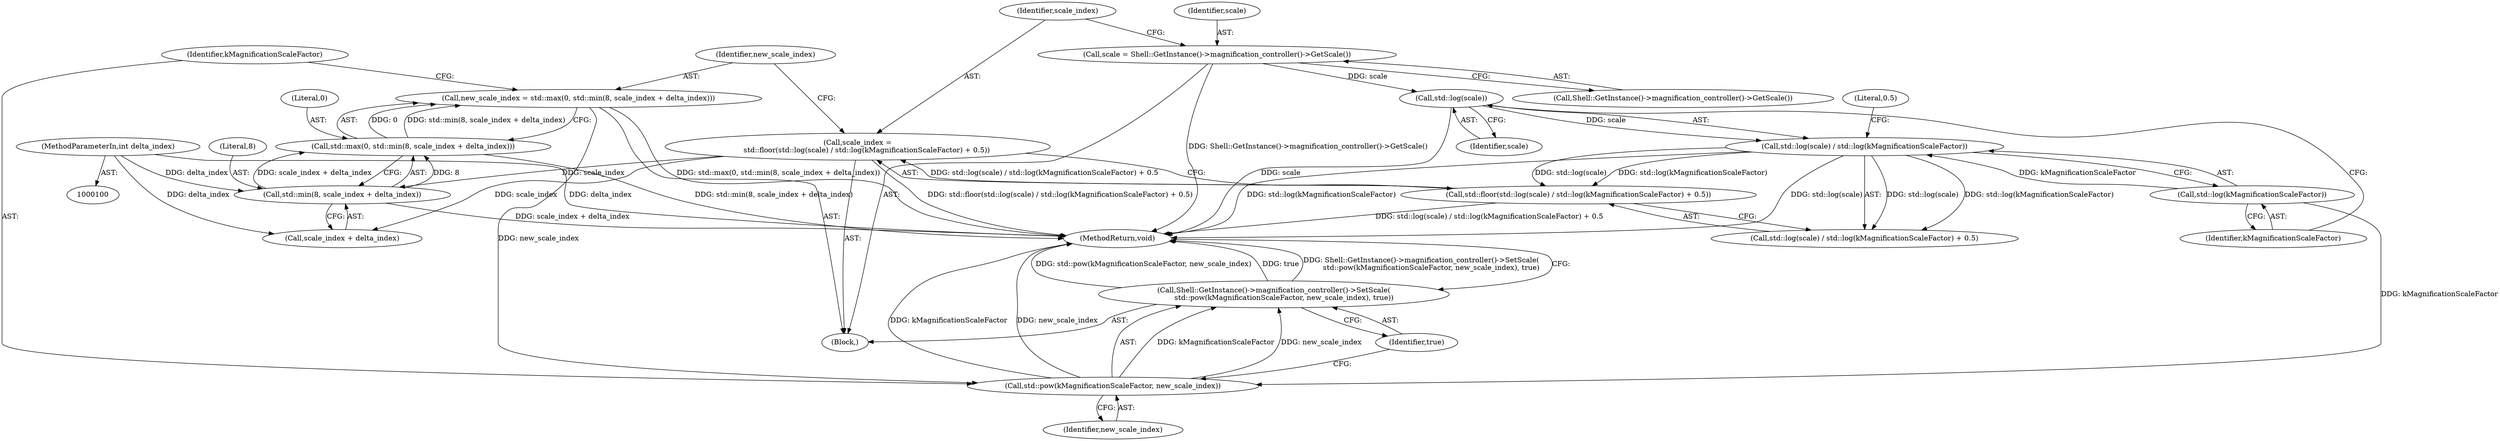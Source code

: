 digraph "0_Chrome_62b8b6e168a12263aab6b88dbef0b900cc37309f_0@integer" {
"1000122" [label="(Call,new_scale_index = std::max(0, std::min(8, scale_index + delta_index)))"];
"1000124" [label="(Call,std::max(0, std::min(8, scale_index + delta_index)))"];
"1000126" [label="(Call,std::min(8, scale_index + delta_index))"];
"1000111" [label="(Call,scale_index =\n        std::floor(std::log(scale) / std::log(kMagnificationScaleFactor) + 0.5))"];
"1000113" [label="(Call,std::floor(std::log(scale) / std::log(kMagnificationScaleFactor) + 0.5))"];
"1000115" [label="(Call,std::log(scale) / std::log(kMagnificationScaleFactor))"];
"1000116" [label="(Call,std::log(scale))"];
"1000107" [label="(Call,scale = Shell::GetInstance()->magnification_controller()->GetScale())"];
"1000118" [label="(Call,std::log(kMagnificationScaleFactor))"];
"1000101" [label="(MethodParameterIn,int delta_index)"];
"1000132" [label="(Call,std::pow(kMagnificationScaleFactor, new_scale_index))"];
"1000131" [label="(Call,Shell::GetInstance()->magnification_controller()->SetScale(\n         std::pow(kMagnificationScaleFactor, new_scale_index), true))"];
"1000109" [label="(Call,Shell::GetInstance()->magnification_controller()->GetScale())"];
"1000122" [label="(Call,new_scale_index = std::max(0, std::min(8, scale_index + delta_index)))"];
"1000117" [label="(Identifier,scale)"];
"1000116" [label="(Call,std::log(scale))"];
"1000118" [label="(Call,std::log(kMagnificationScaleFactor))"];
"1000105" [label="(Block,)"];
"1000128" [label="(Call,scale_index + delta_index)"];
"1000119" [label="(Identifier,kMagnificationScaleFactor)"];
"1000136" [label="(MethodReturn,void)"];
"1000133" [label="(Identifier,kMagnificationScaleFactor)"];
"1000120" [label="(Literal,0.5)"];
"1000131" [label="(Call,Shell::GetInstance()->magnification_controller()->SetScale(\n         std::pow(kMagnificationScaleFactor, new_scale_index), true))"];
"1000134" [label="(Identifier,new_scale_index)"];
"1000111" [label="(Call,scale_index =\n        std::floor(std::log(scale) / std::log(kMagnificationScaleFactor) + 0.5))"];
"1000135" [label="(Identifier,true)"];
"1000112" [label="(Identifier,scale_index)"];
"1000114" [label="(Call,std::log(scale) / std::log(kMagnificationScaleFactor) + 0.5)"];
"1000107" [label="(Call,scale = Shell::GetInstance()->magnification_controller()->GetScale())"];
"1000125" [label="(Literal,0)"];
"1000101" [label="(MethodParameterIn,int delta_index)"];
"1000126" [label="(Call,std::min(8, scale_index + delta_index))"];
"1000113" [label="(Call,std::floor(std::log(scale) / std::log(kMagnificationScaleFactor) + 0.5))"];
"1000123" [label="(Identifier,new_scale_index)"];
"1000108" [label="(Identifier,scale)"];
"1000115" [label="(Call,std::log(scale) / std::log(kMagnificationScaleFactor))"];
"1000124" [label="(Call,std::max(0, std::min(8, scale_index + delta_index)))"];
"1000127" [label="(Literal,8)"];
"1000132" [label="(Call,std::pow(kMagnificationScaleFactor, new_scale_index))"];
"1000122" -> "1000105"  [label="AST: "];
"1000122" -> "1000124"  [label="CFG: "];
"1000123" -> "1000122"  [label="AST: "];
"1000124" -> "1000122"  [label="AST: "];
"1000133" -> "1000122"  [label="CFG: "];
"1000122" -> "1000136"  [label="DDG: std::max(0, std::min(8, scale_index + delta_index))"];
"1000124" -> "1000122"  [label="DDG: 0"];
"1000124" -> "1000122"  [label="DDG: std::min(8, scale_index + delta_index)"];
"1000122" -> "1000132"  [label="DDG: new_scale_index"];
"1000124" -> "1000126"  [label="CFG: "];
"1000125" -> "1000124"  [label="AST: "];
"1000126" -> "1000124"  [label="AST: "];
"1000124" -> "1000136"  [label="DDG: std::min(8, scale_index + delta_index)"];
"1000126" -> "1000124"  [label="DDG: 8"];
"1000126" -> "1000124"  [label="DDG: scale_index + delta_index"];
"1000126" -> "1000128"  [label="CFG: "];
"1000127" -> "1000126"  [label="AST: "];
"1000128" -> "1000126"  [label="AST: "];
"1000126" -> "1000136"  [label="DDG: scale_index + delta_index"];
"1000111" -> "1000126"  [label="DDG: scale_index"];
"1000101" -> "1000126"  [label="DDG: delta_index"];
"1000111" -> "1000105"  [label="AST: "];
"1000111" -> "1000113"  [label="CFG: "];
"1000112" -> "1000111"  [label="AST: "];
"1000113" -> "1000111"  [label="AST: "];
"1000123" -> "1000111"  [label="CFG: "];
"1000111" -> "1000136"  [label="DDG: std::floor(std::log(scale) / std::log(kMagnificationScaleFactor) + 0.5)"];
"1000113" -> "1000111"  [label="DDG: std::log(scale) / std::log(kMagnificationScaleFactor) + 0.5"];
"1000111" -> "1000128"  [label="DDG: scale_index"];
"1000113" -> "1000114"  [label="CFG: "];
"1000114" -> "1000113"  [label="AST: "];
"1000113" -> "1000136"  [label="DDG: std::log(scale) / std::log(kMagnificationScaleFactor) + 0.5"];
"1000115" -> "1000113"  [label="DDG: std::log(scale)"];
"1000115" -> "1000113"  [label="DDG: std::log(kMagnificationScaleFactor)"];
"1000115" -> "1000114"  [label="AST: "];
"1000115" -> "1000118"  [label="CFG: "];
"1000116" -> "1000115"  [label="AST: "];
"1000118" -> "1000115"  [label="AST: "];
"1000120" -> "1000115"  [label="CFG: "];
"1000115" -> "1000136"  [label="DDG: std::log(kMagnificationScaleFactor)"];
"1000115" -> "1000136"  [label="DDG: std::log(scale)"];
"1000115" -> "1000114"  [label="DDG: std::log(scale)"];
"1000115" -> "1000114"  [label="DDG: std::log(kMagnificationScaleFactor)"];
"1000116" -> "1000115"  [label="DDG: scale"];
"1000118" -> "1000115"  [label="DDG: kMagnificationScaleFactor"];
"1000116" -> "1000117"  [label="CFG: "];
"1000117" -> "1000116"  [label="AST: "];
"1000119" -> "1000116"  [label="CFG: "];
"1000116" -> "1000136"  [label="DDG: scale"];
"1000107" -> "1000116"  [label="DDG: scale"];
"1000107" -> "1000105"  [label="AST: "];
"1000107" -> "1000109"  [label="CFG: "];
"1000108" -> "1000107"  [label="AST: "];
"1000109" -> "1000107"  [label="AST: "];
"1000112" -> "1000107"  [label="CFG: "];
"1000107" -> "1000136"  [label="DDG: Shell::GetInstance()->magnification_controller()->GetScale()"];
"1000118" -> "1000119"  [label="CFG: "];
"1000119" -> "1000118"  [label="AST: "];
"1000118" -> "1000132"  [label="DDG: kMagnificationScaleFactor"];
"1000101" -> "1000100"  [label="AST: "];
"1000101" -> "1000136"  [label="DDG: delta_index"];
"1000101" -> "1000128"  [label="DDG: delta_index"];
"1000132" -> "1000131"  [label="AST: "];
"1000132" -> "1000134"  [label="CFG: "];
"1000133" -> "1000132"  [label="AST: "];
"1000134" -> "1000132"  [label="AST: "];
"1000135" -> "1000132"  [label="CFG: "];
"1000132" -> "1000136"  [label="DDG: kMagnificationScaleFactor"];
"1000132" -> "1000136"  [label="DDG: new_scale_index"];
"1000132" -> "1000131"  [label="DDG: kMagnificationScaleFactor"];
"1000132" -> "1000131"  [label="DDG: new_scale_index"];
"1000131" -> "1000105"  [label="AST: "];
"1000131" -> "1000135"  [label="CFG: "];
"1000135" -> "1000131"  [label="AST: "];
"1000136" -> "1000131"  [label="CFG: "];
"1000131" -> "1000136"  [label="DDG: std::pow(kMagnificationScaleFactor, new_scale_index)"];
"1000131" -> "1000136"  [label="DDG: true"];
"1000131" -> "1000136"  [label="DDG: Shell::GetInstance()->magnification_controller()->SetScale(\n         std::pow(kMagnificationScaleFactor, new_scale_index), true)"];
}
